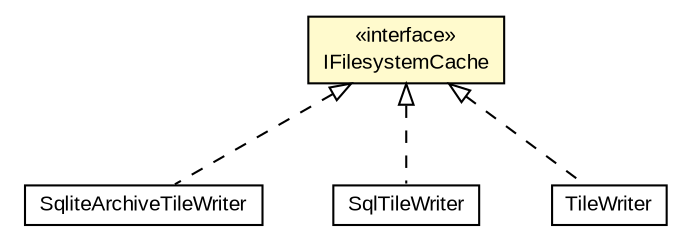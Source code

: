 #!/usr/local/bin/dot
#
# Class diagram 
# Generated by UMLGraph version R5_6-24-gf6e263 (http://www.umlgraph.org/)
#

digraph G {
	edge [fontname="arial",fontsize=10,labelfontname="arial",labelfontsize=10];
	node [fontname="arial",fontsize=10,shape=plaintext];
	nodesep=0.25;
	ranksep=0.5;
	// org.osmdroid.tileprovider.modules.IFilesystemCache
	c12089 [label=<<table title="org.osmdroid.tileprovider.modules.IFilesystemCache" border="0" cellborder="1" cellspacing="0" cellpadding="2" port="p" bgcolor="lemonChiffon" href="./IFilesystemCache.html">
		<tr><td><table border="0" cellspacing="0" cellpadding="1">
<tr><td align="center" balign="center"> &#171;interface&#187; </td></tr>
<tr><td align="center" balign="center"> IFilesystemCache </td></tr>
		</table></td></tr>
		</table>>, URL="./IFilesystemCache.html", fontname="arial", fontcolor="black", fontsize=10.0];
	// org.osmdroid.tileprovider.modules.SqliteArchiveTileWriter
	c12108 [label=<<table title="org.osmdroid.tileprovider.modules.SqliteArchiveTileWriter" border="0" cellborder="1" cellspacing="0" cellpadding="2" port="p" href="./SqliteArchiveTileWriter.html">
		<tr><td><table border="0" cellspacing="0" cellpadding="1">
<tr><td align="center" balign="center"> SqliteArchiveTileWriter </td></tr>
		</table></td></tr>
		</table>>, URL="./SqliteArchiveTileWriter.html", fontname="arial", fontcolor="black", fontsize=10.0];
	// org.osmdroid.tileprovider.modules.SqlTileWriter
	c12109 [label=<<table title="org.osmdroid.tileprovider.modules.SqlTileWriter" border="0" cellborder="1" cellspacing="0" cellpadding="2" port="p" href="./SqlTileWriter.html">
		<tr><td><table border="0" cellspacing="0" cellpadding="1">
<tr><td align="center" balign="center"> SqlTileWriter </td></tr>
		</table></td></tr>
		</table>>, URL="./SqlTileWriter.html", fontname="arial", fontcolor="black", fontsize=10.0];
	// org.osmdroid.tileprovider.modules.TileWriter
	c12110 [label=<<table title="org.osmdroid.tileprovider.modules.TileWriter" border="0" cellborder="1" cellspacing="0" cellpadding="2" port="p" href="./TileWriter.html">
		<tr><td><table border="0" cellspacing="0" cellpadding="1">
<tr><td align="center" balign="center"> TileWriter </td></tr>
		</table></td></tr>
		</table>>, URL="./TileWriter.html", fontname="arial", fontcolor="black", fontsize=10.0];
	//org.osmdroid.tileprovider.modules.SqliteArchiveTileWriter implements org.osmdroid.tileprovider.modules.IFilesystemCache
	c12089:p -> c12108:p [dir=back,arrowtail=empty,style=dashed];
	//org.osmdroid.tileprovider.modules.SqlTileWriter implements org.osmdroid.tileprovider.modules.IFilesystemCache
	c12089:p -> c12109:p [dir=back,arrowtail=empty,style=dashed];
	//org.osmdroid.tileprovider.modules.TileWriter implements org.osmdroid.tileprovider.modules.IFilesystemCache
	c12089:p -> c12110:p [dir=back,arrowtail=empty,style=dashed];
}


